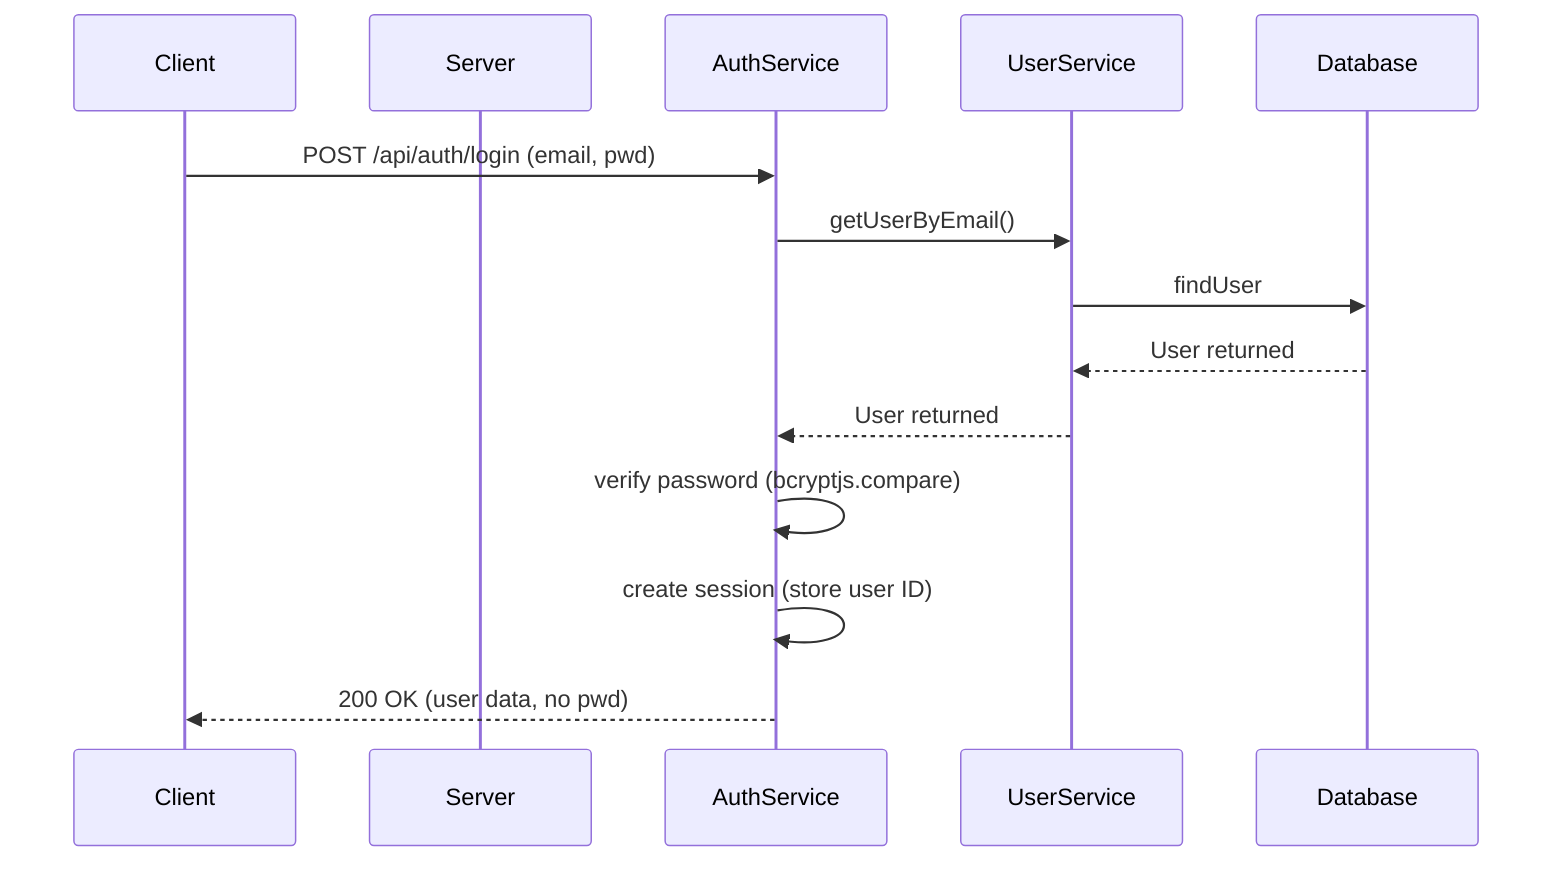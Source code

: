 sequenceDiagram
    participant Client
    participant Server
    participant AuthService
    participant UserService
    participant Database

    Client->>AuthService: POST /api/auth/login (email, pwd)
    AuthService->>UserService: getUserByEmail()
    UserService->>Database: findUser
    Database-->>UserService: User returned
    UserService-->>AuthService: User returned
    AuthService->>AuthService: verify password (bcryptjs.compare)
    AuthService->>AuthService: create session (store user ID)
    AuthService-->>Client: 200 OK (user data, no pwd)